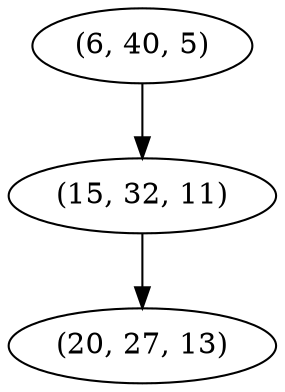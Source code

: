 digraph tree {
    "(6, 40, 5)";
    "(15, 32, 11)";
    "(20, 27, 13)";
    "(6, 40, 5)" -> "(15, 32, 11)";
    "(15, 32, 11)" -> "(20, 27, 13)";
}
